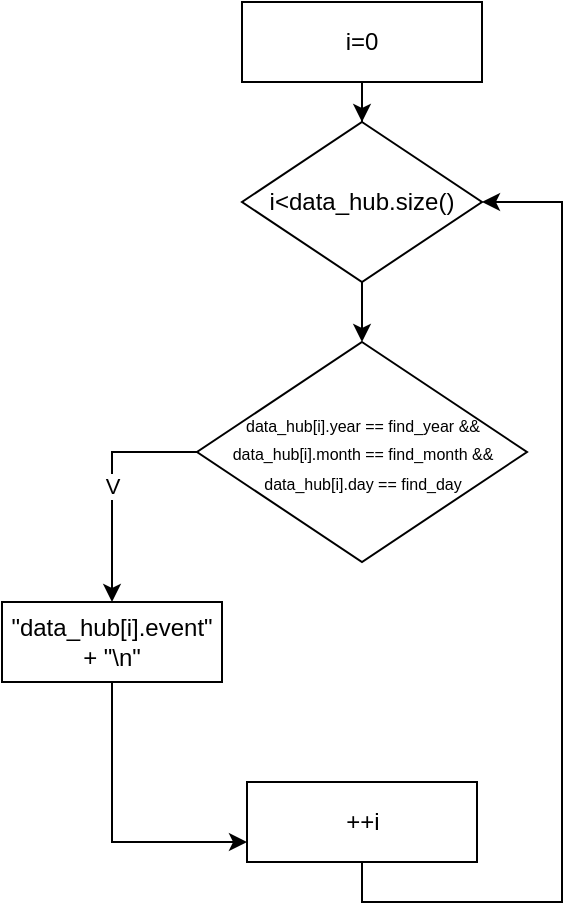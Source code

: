 <mxfile version="24.4.9" type="github">
  <diagram name="Página-1" id="xz1MHRLzBQCngzPm0szQ">
    <mxGraphModel dx="882" dy="556" grid="1" gridSize="10" guides="1" tooltips="1" connect="1" arrows="1" fold="1" page="1" pageScale="1" pageWidth="827" pageHeight="1169" math="0" shadow="0">
      <root>
        <mxCell id="0" />
        <mxCell id="1" parent="0" />
        <mxCell id="IJp2hC7sP0gjeWcthxYP-4" value="" style="edgeStyle=orthogonalEdgeStyle;rounded=0;orthogonalLoop=1;jettySize=auto;html=1;" edge="1" parent="1" source="IJp2hC7sP0gjeWcthxYP-1" target="IJp2hC7sP0gjeWcthxYP-3">
          <mxGeometry relative="1" as="geometry" />
        </mxCell>
        <mxCell id="IJp2hC7sP0gjeWcthxYP-1" value="i&amp;lt;data_hub.size()" style="rhombus;whiteSpace=wrap;html=1;" vertex="1" parent="1">
          <mxGeometry x="380" y="130" width="120" height="80" as="geometry" />
        </mxCell>
        <mxCell id="IJp2hC7sP0gjeWcthxYP-22" value="V" style="edgeStyle=orthogonalEdgeStyle;rounded=0;orthogonalLoop=1;jettySize=auto;html=1;exitX=0;exitY=0.5;exitDx=0;exitDy=0;entryX=0.5;entryY=0;entryDx=0;entryDy=0;" edge="1" parent="1" source="IJp2hC7sP0gjeWcthxYP-3" target="IJp2hC7sP0gjeWcthxYP-5">
          <mxGeometry relative="1" as="geometry" />
        </mxCell>
        <mxCell id="IJp2hC7sP0gjeWcthxYP-3" value="&lt;font style=&quot;font-size: 8px;&quot;&gt;data_hub[i].year == find_year &amp;amp;&amp;amp; data_hub[i].month == find_month &amp;amp;&amp;amp; data_hub[i].day == find_day&lt;/font&gt;" style="rhombus;whiteSpace=wrap;html=1;" vertex="1" parent="1">
          <mxGeometry x="357.5" y="240" width="165" height="110" as="geometry" />
        </mxCell>
        <mxCell id="IJp2hC7sP0gjeWcthxYP-12" value="" style="edgeStyle=orthogonalEdgeStyle;rounded=0;orthogonalLoop=1;jettySize=auto;html=1;" edge="1" parent="1" source="IJp2hC7sP0gjeWcthxYP-5" target="IJp2hC7sP0gjeWcthxYP-11">
          <mxGeometry relative="1" as="geometry">
            <Array as="points">
              <mxPoint x="440" y="490" />
              <mxPoint x="440" y="490" />
            </Array>
          </mxGeometry>
        </mxCell>
        <mxCell id="IJp2hC7sP0gjeWcthxYP-5" value="&quot;data_hub[i].event&quot; + &quot;\n&quot;" style="rounded=0;whiteSpace=wrap;html=1;" vertex="1" parent="1">
          <mxGeometry x="260" y="370" width="110" height="40" as="geometry" />
        </mxCell>
        <mxCell id="IJp2hC7sP0gjeWcthxYP-17" style="edgeStyle=orthogonalEdgeStyle;rounded=0;orthogonalLoop=1;jettySize=auto;html=1;entryX=1;entryY=0.5;entryDx=0;entryDy=0;" edge="1" parent="1" source="IJp2hC7sP0gjeWcthxYP-11" target="IJp2hC7sP0gjeWcthxYP-1">
          <mxGeometry relative="1" as="geometry">
            <Array as="points">
              <mxPoint x="540" y="520" />
              <mxPoint x="540" y="170" />
            </Array>
          </mxGeometry>
        </mxCell>
        <mxCell id="IJp2hC7sP0gjeWcthxYP-11" value="++i" style="rounded=0;whiteSpace=wrap;html=1;" vertex="1" parent="1">
          <mxGeometry x="382.5" y="460" width="115" height="40" as="geometry" />
        </mxCell>
        <mxCell id="IJp2hC7sP0gjeWcthxYP-19" value="" style="edgeStyle=orthogonalEdgeStyle;rounded=0;orthogonalLoop=1;jettySize=auto;html=1;" edge="1" parent="1" source="IJp2hC7sP0gjeWcthxYP-18" target="IJp2hC7sP0gjeWcthxYP-1">
          <mxGeometry relative="1" as="geometry" />
        </mxCell>
        <mxCell id="IJp2hC7sP0gjeWcthxYP-18" value="i=0" style="rounded=0;whiteSpace=wrap;html=1;" vertex="1" parent="1">
          <mxGeometry x="380" y="70" width="120" height="40" as="geometry" />
        </mxCell>
      </root>
    </mxGraphModel>
  </diagram>
</mxfile>
